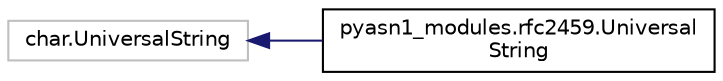 digraph "Graphical Class Hierarchy"
{
 // LATEX_PDF_SIZE
  edge [fontname="Helvetica",fontsize="10",labelfontname="Helvetica",labelfontsize="10"];
  node [fontname="Helvetica",fontsize="10",shape=record];
  rankdir="LR";
  Node14436 [label="char.UniversalString",height=0.2,width=0.4,color="grey75", fillcolor="white", style="filled",tooltip=" "];
  Node14436 -> Node0 [dir="back",color="midnightblue",fontsize="10",style="solid",fontname="Helvetica"];
  Node0 [label="pyasn1_modules.rfc2459.Universal\lString",height=0.2,width=0.4,color="black", fillcolor="white", style="filled",URL="$classpyasn1__modules_1_1rfc2459_1_1UniversalString.html",tooltip=" "];
}
